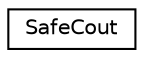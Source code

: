 digraph "Иерархия классов. Графический вид."
{
 // LATEX_PDF_SIZE
  edge [fontname="Helvetica",fontsize="10",labelfontname="Helvetica",labelfontsize="10"];
  node [fontname="Helvetica",fontsize="10",shape=record];
  rankdir="LR";
  Node0 [label="SafeCout",height=0.2,width=0.4,color="black", fillcolor="white", style="filled",URL="$classSafeCout.html",tooltip=" "];
}

